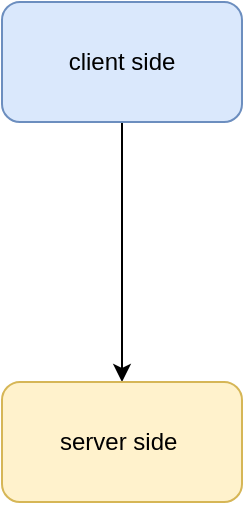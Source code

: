<mxfile version="12.2.4" pages="1"><diagram id="2XdLV3S_90qs4QHd0nWd" name="Page-1"><mxGraphModel dx="443" dy="291" grid="1" gridSize="10" guides="1" tooltips="1" connect="1" arrows="1" fold="1" page="1" pageScale="1" pageWidth="850" pageHeight="1100" math="0" shadow="0"><root><mxCell id="0"/><mxCell id="1" parent="0"/><mxCell id="4" style="edgeStyle=orthogonalEdgeStyle;rounded=0;orthogonalLoop=1;jettySize=auto;html=1;exitX=0.5;exitY=1;exitDx=0;exitDy=0;entryX=0.5;entryY=0;entryDx=0;entryDy=0;" parent="1" source="2" target="3" edge="1"><mxGeometry relative="1" as="geometry"/></mxCell><mxCell id="2" value="client side" style="rounded=1;whiteSpace=wrap;html=1;fillColor=#dae8fc;strokeColor=#6c8ebf;" parent="1" vertex="1"><mxGeometry x="130" y="80" width="120" height="60" as="geometry"/></mxCell><mxCell id="3" value="server side&amp;nbsp;" style="rounded=1;whiteSpace=wrap;html=1;fillColor=#fff2cc;strokeColor=#d6b656;" parent="1" vertex="1"><mxGeometry x="130" y="270" width="120" height="60" as="geometry"/></mxCell></root></mxGraphModel></diagram></mxfile>
